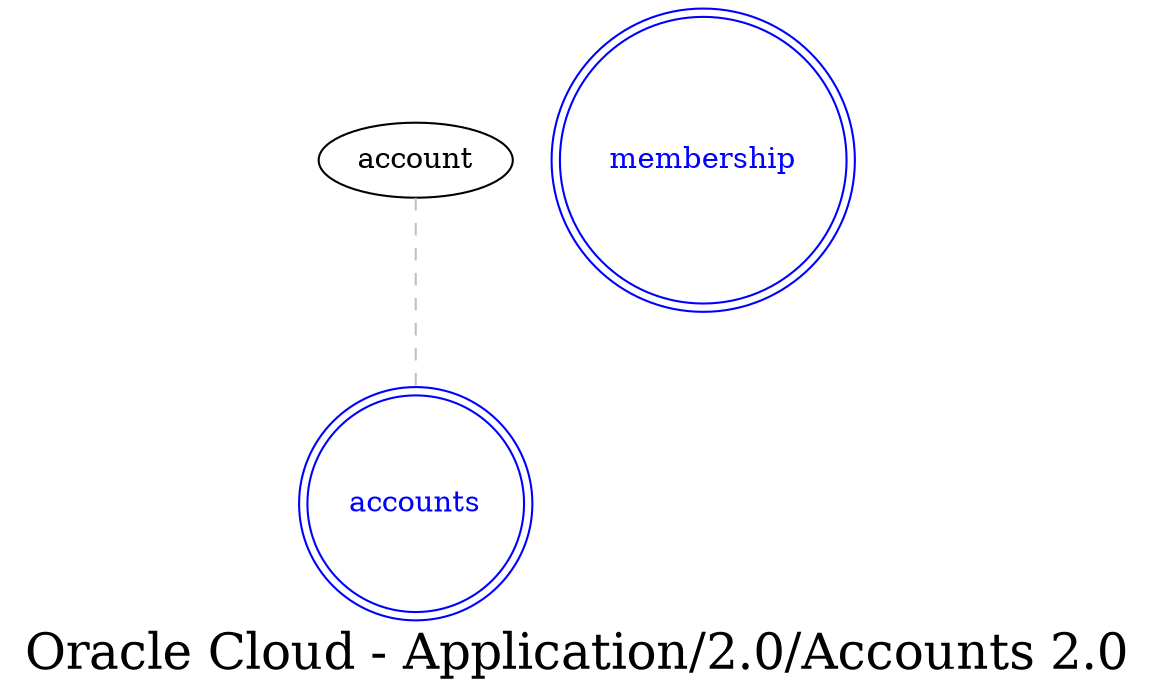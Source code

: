 digraph LexiconGraph {
graph[label="Oracle Cloud - Application/2.0/Accounts 2.0", fontsize=24]
splines=true
"accounts" [color=blue, fontcolor=blue, shape=doublecircle]
"membership" [color=blue, fontcolor=blue, shape=doublecircle]
"account" -> "accounts" [color=grey, fontcolor=grey, arrowhead=none, arrowtail=none, style=dashed]
}
